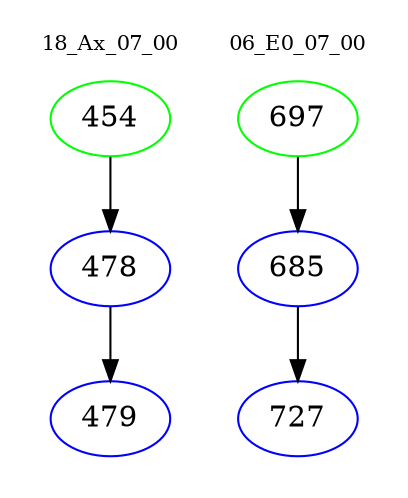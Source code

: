 digraph{
subgraph cluster_0 {
color = white
label = "18_Ax_07_00";
fontsize=10;
T0_454 [label="454", color="green"]
T0_454 -> T0_478 [color="black"]
T0_478 [label="478", color="blue"]
T0_478 -> T0_479 [color="black"]
T0_479 [label="479", color="blue"]
}
subgraph cluster_1 {
color = white
label = "06_E0_07_00";
fontsize=10;
T1_697 [label="697", color="green"]
T1_697 -> T1_685 [color="black"]
T1_685 [label="685", color="blue"]
T1_685 -> T1_727 [color="black"]
T1_727 [label="727", color="blue"]
}
}
